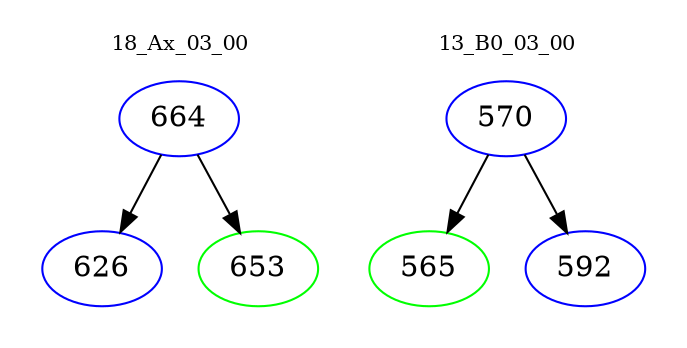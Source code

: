 digraph{
subgraph cluster_0 {
color = white
label = "18_Ax_03_00";
fontsize=10;
T0_664 [label="664", color="blue"]
T0_664 -> T0_626 [color="black"]
T0_626 [label="626", color="blue"]
T0_664 -> T0_653 [color="black"]
T0_653 [label="653", color="green"]
}
subgraph cluster_1 {
color = white
label = "13_B0_03_00";
fontsize=10;
T1_570 [label="570", color="blue"]
T1_570 -> T1_565 [color="black"]
T1_565 [label="565", color="green"]
T1_570 -> T1_592 [color="black"]
T1_592 [label="592", color="blue"]
}
}
